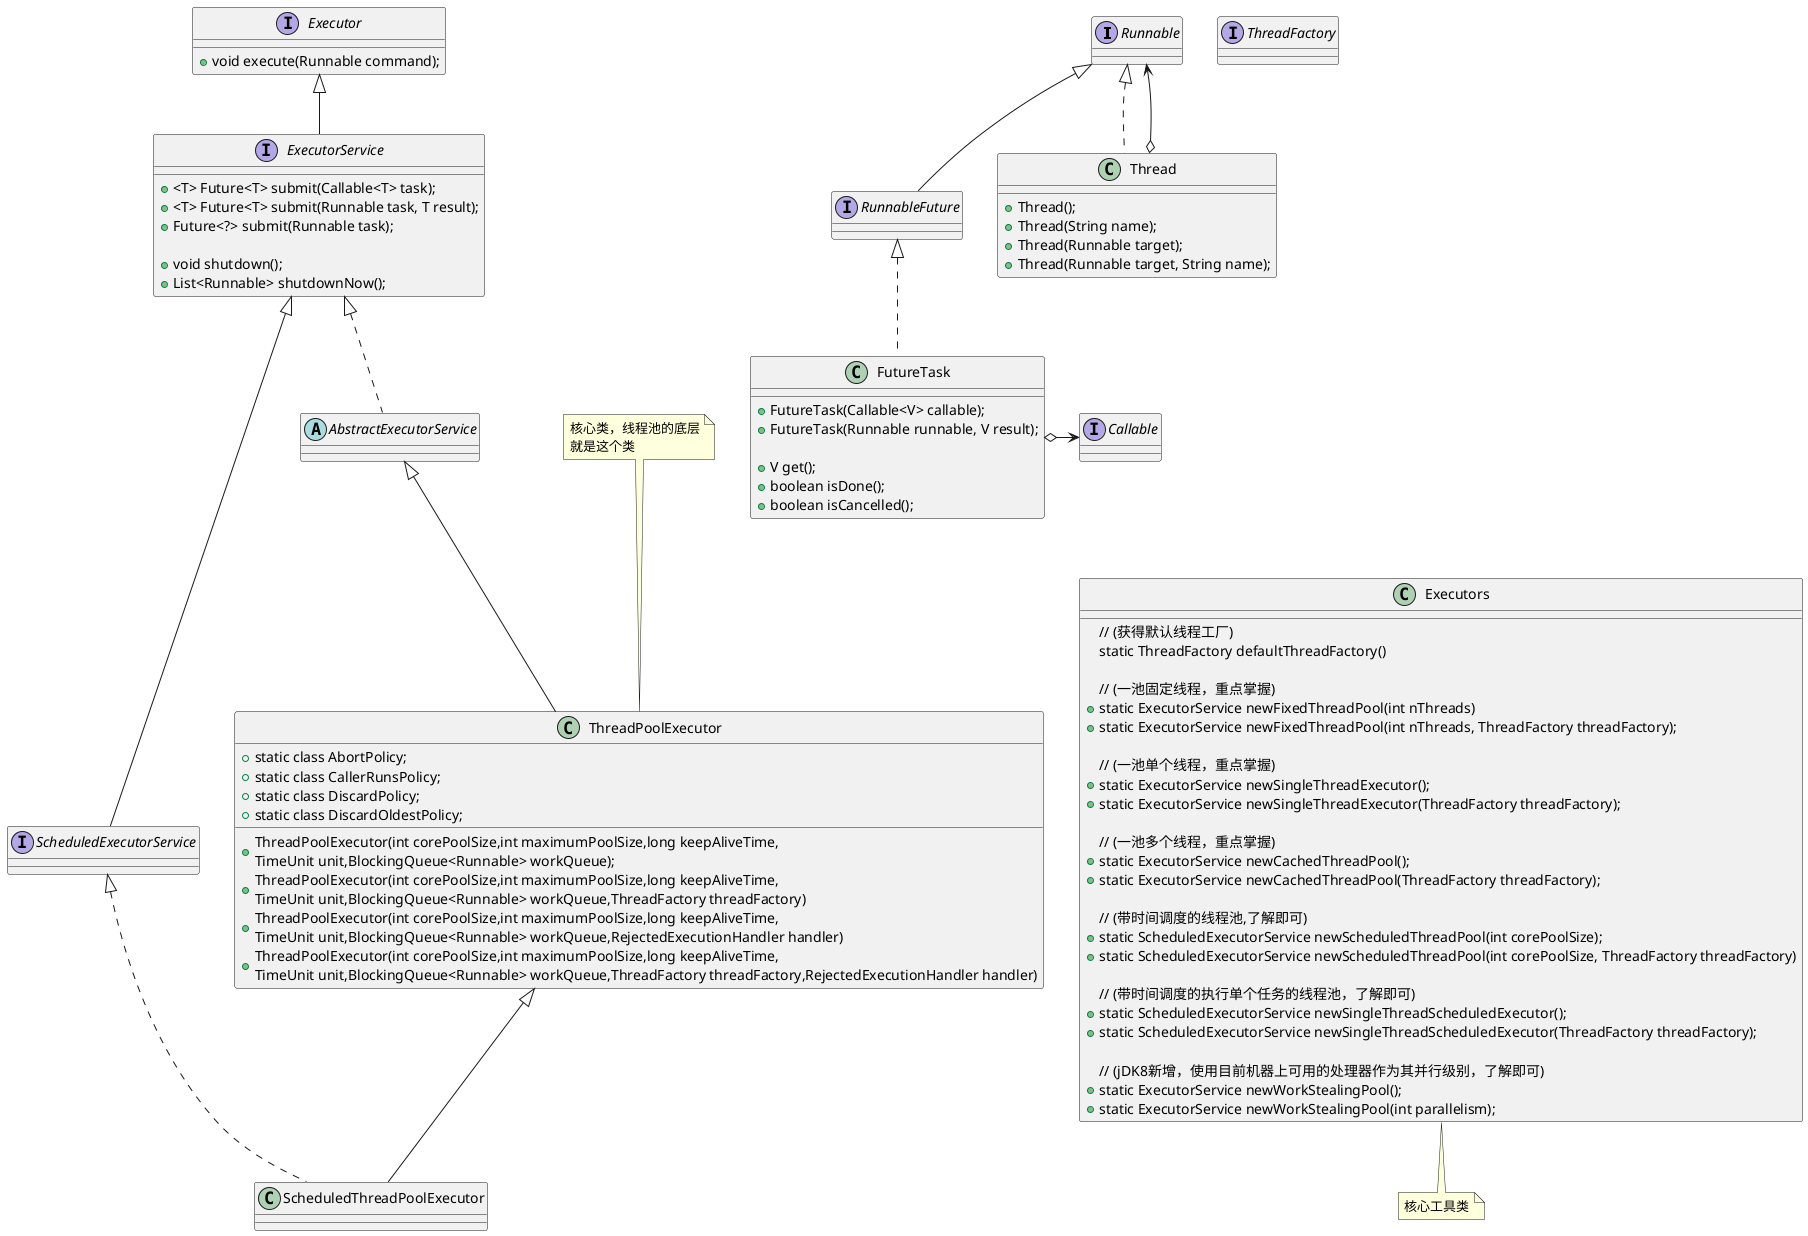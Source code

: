 @startuml
/'多线程'/
interface Runnable
interface RunnableFuture
interface Callable
class FutureTask{
  + FutureTask(Callable<V> callable);
  + FutureTask(Runnable runnable, V result);

  + V get();
  + boolean isDone();
  + boolean isCancelled();
}
class Thread{
  + Thread();
  + Thread(String name);
  + Thread(Runnable target);
  + Thread(Runnable target, String name);
}
RunnableFuture -up-|>Runnable
FutureTask .up.|> RunnableFuture
Thread .up.|> Runnable
FutureTask o-right-> Callable
Thread o--> Runnable

/'线程池'/
interface Executor{
  + void execute(Runnable command);
}
interface ExecutorService{
  + <T> Future<T> submit(Callable<T> task);
  + <T> Future<T> submit(Runnable task, T result);
  + Future<?> submit(Runnable task);

  + void shutdown();
  + List<Runnable> shutdownNow();
}
interface ScheduledExecutorService
ExecutorService -up-|> Executor
abstract class AbstractExecutorService
AbstractExecutorService .up.|> ExecutorService
ScheduledExecutorService -up-|> ExecutorService
class ThreadPoolExecutor{
  + static class AbortPolicy;
  + static class CallerRunsPolicy;
  + static class DiscardPolicy;
  + static class DiscardOldestPolicy;

  + ThreadPoolExecutor(int corePoolSize,int maximumPoolSize,long keepAliveTime,\nTimeUnit unit,BlockingQueue<Runnable> workQueue);
  + ThreadPoolExecutor(int corePoolSize,int maximumPoolSize,long keepAliveTime,\nTimeUnit unit,BlockingQueue<Runnable> workQueue,ThreadFactory threadFactory)
  + ThreadPoolExecutor(int corePoolSize,int maximumPoolSize,long keepAliveTime,\nTimeUnit unit,BlockingQueue<Runnable> workQueue,RejectedExecutionHandler handler)
  + ThreadPoolExecutor(int corePoolSize,int maximumPoolSize,long keepAliveTime,\nTimeUnit unit,BlockingQueue<Runnable> workQueue,ThreadFactory threadFactory,RejectedExecutionHandler handler)
}
ThreadPoolExecutor -up-|> AbstractExecutorService
class ScheduledThreadPoolExecutor
ScheduledThreadPoolExecutor -up-|> ThreadPoolExecutor
ScheduledThreadPoolExecutor .up.|> ScheduledExecutorService
class Executors{
  // (获得默认线程工厂)
  static ThreadFactory defaultThreadFactory()

  // (一池固定线程，重点掌握)
  + static ExecutorService newFixedThreadPool(int nThreads)
  + static ExecutorService newFixedThreadPool(int nThreads, ThreadFactory threadFactory);

  // (一池单个线程，重点掌握)
  + static ExecutorService newSingleThreadExecutor();
  + static ExecutorService newSingleThreadExecutor(ThreadFactory threadFactory);

  // (一池多个线程，重点掌握)
  + static ExecutorService newCachedThreadPool();
  + static ExecutorService newCachedThreadPool(ThreadFactory threadFactory);

  // (带时间调度的线程池,了解即可)
  + static ScheduledExecutorService newScheduledThreadPool(int corePoolSize);
  + static ScheduledExecutorService newScheduledThreadPool(int corePoolSize, ThreadFactory threadFactory)

  // (带时间调度的执行单个任务的线程池，了解即可)
  + static ScheduledExecutorService newSingleThreadScheduledExecutor();
  + static ScheduledExecutorService newSingleThreadScheduledExecutor(ThreadFactory threadFactory);

  // (jDK8新增，使用目前机器上可用的处理器作为其并行级别，了解即可)
  + static ExecutorService newWorkStealingPool();
  + static ExecutorService newWorkStealingPool(int parallelism);

}
Executors -[hidden]left> ThreadPoolExecutor
note bottom of Executors: 核心工具类
note top of ThreadPoolExecutor: 核心类，线程池的底层\n就是这个类

interface ThreadFactory

@enduml
